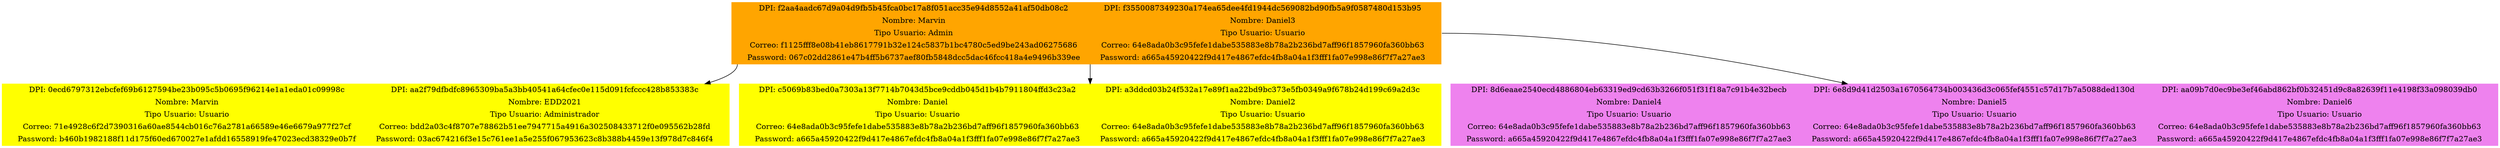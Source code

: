 digraph G{ 
node[shape=record] 
node0xc00006ec00 [style = filled color="orange" label="<f0>|{DPI: f2aa4aadc67d9a04d9fb5b45fca0bc17a8f051acc35e94d8552a41af50db08c2|Nombre: Marvin|Tipo Usuario: Admin|Correo: f1125fff8e08b41eb8617791b32e124c5837b1bc4780c5ed9be243ad06275686|Password: 067c02dd2861e47b4ff5b6737aef80fb5848dcc5dac46fcc418a4e9496b339ee}|<f2>|{DPI: f3550087349230a174ea65dee4fd1944dc569082bd90fb5a9f0587480d153b95|Nombre: Daniel3|Tipo Usuario: Usuario|Correo: 64e8ada0b3c95fefe1dabe535883e8b78a2b236bd7aff96f1857960fa360bb63|Password: a665a45920422f9d417e4867efdc4fb8a04a1f3fff1fa07e998e86f7f7a27ae3}|<f4>"] 
node0xc000155050 [style = filled color="yellow" label="<f0>|{DPI: 0ecd6797312ebcfef69b6127594be23b095c5b0695f96214e1a1eda01c09998c|Nombre: Marvin|Tipo Usuario: Usuario|Correo: 71e4928c6f2d7390316a60ae8544cb016c76a2781a66589e46e6679a977f27cf|Password: b460b1982188f11d175f60ed670027e1afdd16558919fe47023ecd38329e0b7f}|<f2>|{DPI: aa2f79dfbdfc8965309ba5a3bb40541a64cfec0e115d091fcfccc428b853383c|Nombre: EDD2021|Tipo Usuario: Administrador|Correo: bdd2a03c4f8707e78862b51ee7947715a4916a302508433712f0e095562b28fd|Password: 03ac674216f3e15c761ee1a5e255f067953623c8b388b4459e13f978d7c846f4}|<f4>"] 
node0xc00006ec00:f0->node0xc000155050
node0xc0001550b0 [style = filled color="yellow" label="<f0>|{DPI: c5069b83bed0a7303a13f7714b7043d5bce9cddb045d1b4b7911804ffd3c23a2|Nombre: Daniel|Tipo Usuario: Usuario|Correo: 64e8ada0b3c95fefe1dabe535883e8b78a2b236bd7aff96f1857960fa360bb63|Password: a665a45920422f9d417e4867efdc4fb8a04a1f3fff1fa07e998e86f7f7a27ae3}|<f2>|{DPI: a3ddcd03b24f532a17e89f1aa22bd9bc373e5fb0349a9f678b24d199c69a2d3c|Nombre: Daniel2|Tipo Usuario: Usuario|Correo: 64e8ada0b3c95fefe1dabe535883e8b78a2b236bd7aff96f1857960fa360bb63|Password: a665a45920422f9d417e4867efdc4fb8a04a1f3fff1fa07e998e86f7f7a27ae3}|<f4>"] 
node0xc00006ec00:f2->node0xc0001550b0
node0xc000155110 [style = filled color="violet" label="<f0>|{DPI: 8d6eaae2540ecd4886804eb63319ed9cd63b3266f051f31f18a7c91b4e32becb|Nombre: Daniel4|Tipo Usuario: Usuario|Correo: 64e8ada0b3c95fefe1dabe535883e8b78a2b236bd7aff96f1857960fa360bb63|Password: a665a45920422f9d417e4867efdc4fb8a04a1f3fff1fa07e998e86f7f7a27ae3}|<f2>|{DPI: 6e8d9d41d2503a1670564734b003436d3c065fef4551c57d17b7a5088ded130d|Nombre: Daniel5|Tipo Usuario: Usuario|Correo: 64e8ada0b3c95fefe1dabe535883e8b78a2b236bd7aff96f1857960fa360bb63|Password: a665a45920422f9d417e4867efdc4fb8a04a1f3fff1fa07e998e86f7f7a27ae3}|<f4>|{DPI: aa09b7d0ec9be3ef46abd862bf0b32451d9c8a82639f11e4198f33a098039db0|Nombre: Daniel6|Tipo Usuario: Usuario|Correo: 64e8ada0b3c95fefe1dabe535883e8b78a2b236bd7aff96f1857960fa360bb63|Password: a665a45920422f9d417e4867efdc4fb8a04a1f3fff1fa07e998e86f7f7a27ae3}|<f6>"] 
node0xc00006ec00:f4->node0xc000155110
}